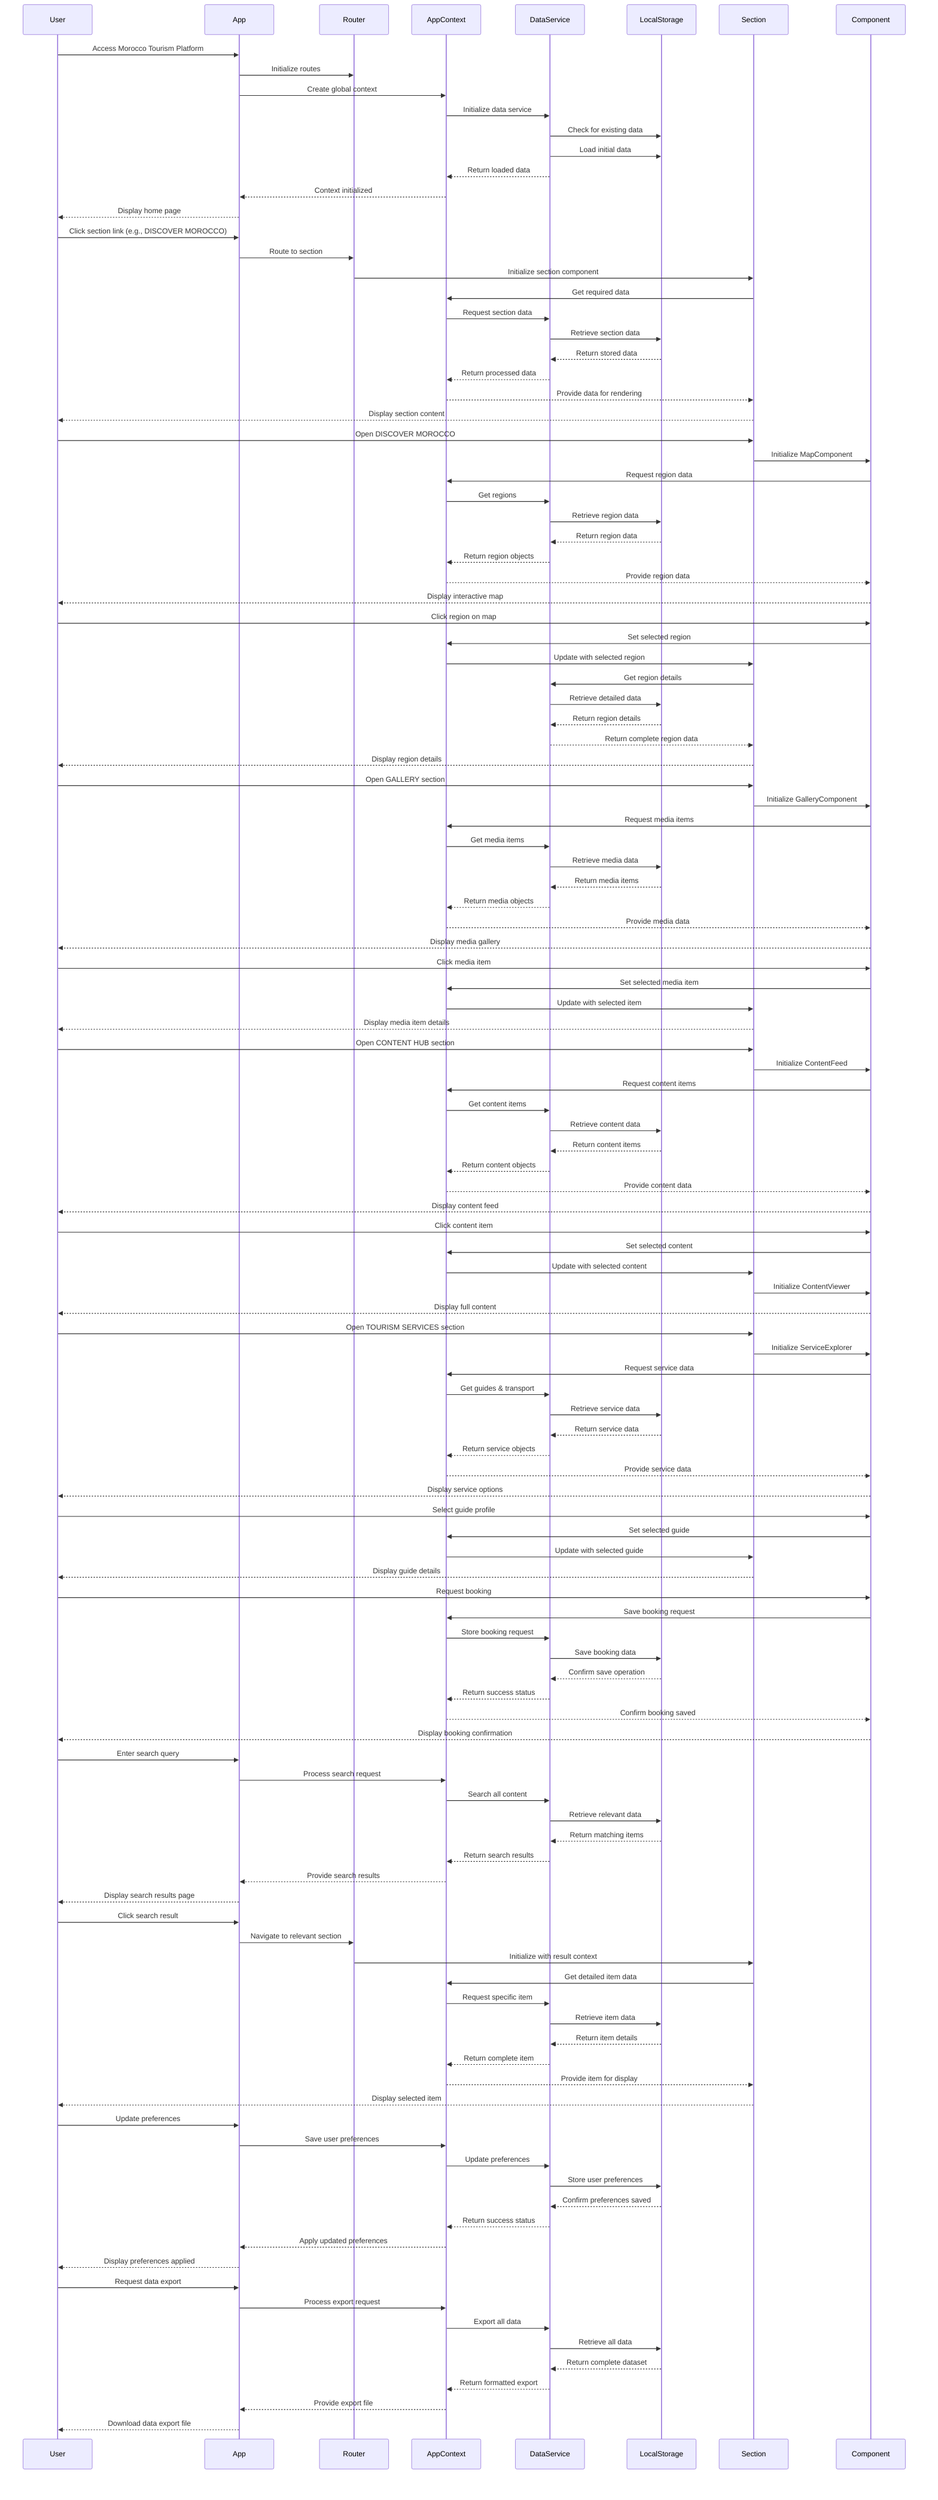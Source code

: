 sequenceDiagram
    participant User
    participant App
    participant Router
    participant AppContext
    participant DataService
    participant LocalStorage
    participant Section
    participant Component
    
    %% Application Initialization
    User->>App: Access Morocco Tourism Platform
    App->>Router: Initialize routes
    App->>AppContext: Create global context
    AppContext->>DataService: Initialize data service
    DataService->>LocalStorage: Check for existing data
    DataService->>LocalStorage: Load initial data
    DataService-->>AppContext: Return loaded data
    AppContext-->>App: Context initialized
    App-->>User: Display home page
    
    %% Navigation Between Sections
    User->>App: Click section link (e.g., DISCOVER MOROCCO)
    App->>Router: Route to section
    Router->>Section: Initialize section component
    Section->>AppContext: Get required data
    AppContext->>DataService: Request section data
    DataService->>LocalStorage: Retrieve section data
    LocalStorage-->>DataService: Return stored data
    DataService-->>AppContext: Return processed data
    AppContext-->>Section: Provide data for rendering
    Section-->>User: Display section content
    
    %% Interactive Map Flow
    User->>Section: Open DISCOVER MOROCCO
    Section->>Component: Initialize MapComponent
    Component->>AppContext: Request region data
    AppContext->>DataService: Get regions
    DataService->>LocalStorage: Retrieve region data
    LocalStorage-->>DataService: Return region data
    DataService-->>AppContext: Return region objects
    AppContext-->>Component: Provide region data
    Component-->>User: Display interactive map
    User->>Component: Click region on map
    Component->>AppContext: Set selected region
    AppContext->>Section: Update with selected region
    Section->>DataService: Get region details
    DataService->>LocalStorage: Retrieve detailed data
    LocalStorage-->>DataService: Return region details
    DataService-->>Section: Return complete region data
    Section-->>User: Display region details
    
    %% Gallery Browsing Flow
    User->>Section: Open GALLERY section
    Section->>Component: Initialize GalleryComponent
    Component->>AppContext: Request media items
    AppContext->>DataService: Get media items
    DataService->>LocalStorage: Retrieve media data
    LocalStorage-->>DataService: Return media items
    DataService-->>AppContext: Return media objects
    AppContext-->>Component: Provide media data
    Component-->>User: Display media gallery
    User->>Component: Click media item
    Component->>AppContext: Set selected media item
    AppContext->>Section: Update with selected item
    Section-->>User: Display media item details
    
    %% Content Hub Flow
    User->>Section: Open CONTENT HUB section
    Section->>Component: Initialize ContentFeed
    Component->>AppContext: Request content items
    AppContext->>DataService: Get content items
    DataService->>LocalStorage: Retrieve content data
    LocalStorage-->>DataService: Return content items
    DataService-->>AppContext: Return content objects
    AppContext-->>Component: Provide content data
    Component-->>User: Display content feed
    User->>Component: Click content item
    Component->>AppContext: Set selected content
    AppContext->>Section: Update with selected content
    Section->>Component: Initialize ContentViewer
    Component-->>User: Display full content
    
    %% Tourism Services Flow
    User->>Section: Open TOURISM SERVICES section
    Section->>Component: Initialize ServiceExplorer
    Component->>AppContext: Request service data
    AppContext->>DataService: Get guides & transport
    DataService->>LocalStorage: Retrieve service data
    LocalStorage-->>DataService: Return service data
    DataService-->>AppContext: Return service objects
    AppContext-->>Component: Provide service data
    Component-->>User: Display service options
    User->>Component: Select guide profile
    Component->>AppContext: Set selected guide
    AppContext->>Section: Update with selected guide
    Section-->>User: Display guide details
    User->>Component: Request booking
    Component->>AppContext: Save booking request
    AppContext->>DataService: Store booking request
    DataService->>LocalStorage: Save booking data
    LocalStorage-->>DataService: Confirm save operation
    DataService-->>AppContext: Return success status
    AppContext-->>Component: Confirm booking saved
    Component-->>User: Display booking confirmation
    
    %% Search Functionality Flow
    User->>App: Enter search query
    App->>AppContext: Process search request
    AppContext->>DataService: Search all content
    DataService->>LocalStorage: Retrieve relevant data
    LocalStorage-->>DataService: Return matching items
    DataService-->>AppContext: Return search results
    AppContext-->>App: Provide search results
    App-->>User: Display search results page
    User->>App: Click search result
    App->>Router: Navigate to relevant section
    Router->>Section: Initialize with result context
    Section->>AppContext: Get detailed item data
    AppContext->>DataService: Request specific item
    DataService->>LocalStorage: Retrieve item data
    LocalStorage-->>DataService: Return item details
    DataService-->>AppContext: Return complete item
    AppContext-->>Section: Provide item for display
    Section-->>User: Display selected item
    
    %% User Preferences Flow
    User->>App: Update preferences
    App->>AppContext: Save user preferences
    AppContext->>DataService: Update preferences
    DataService->>LocalStorage: Store user preferences
    LocalStorage-->>DataService: Confirm preferences saved
    DataService-->>AppContext: Return success status
    AppContext-->>App: Apply updated preferences
    App-->>User: Display preferences applied
    
    %% Data Export Flow
    User->>App: Request data export
    App->>AppContext: Process export request
    AppContext->>DataService: Export all data
    DataService->>LocalStorage: Retrieve all data
    LocalStorage-->>DataService: Return complete dataset
    DataService-->>AppContext: Return formatted export
    AppContext-->>App: Provide export file
    App-->>User: Download data export file